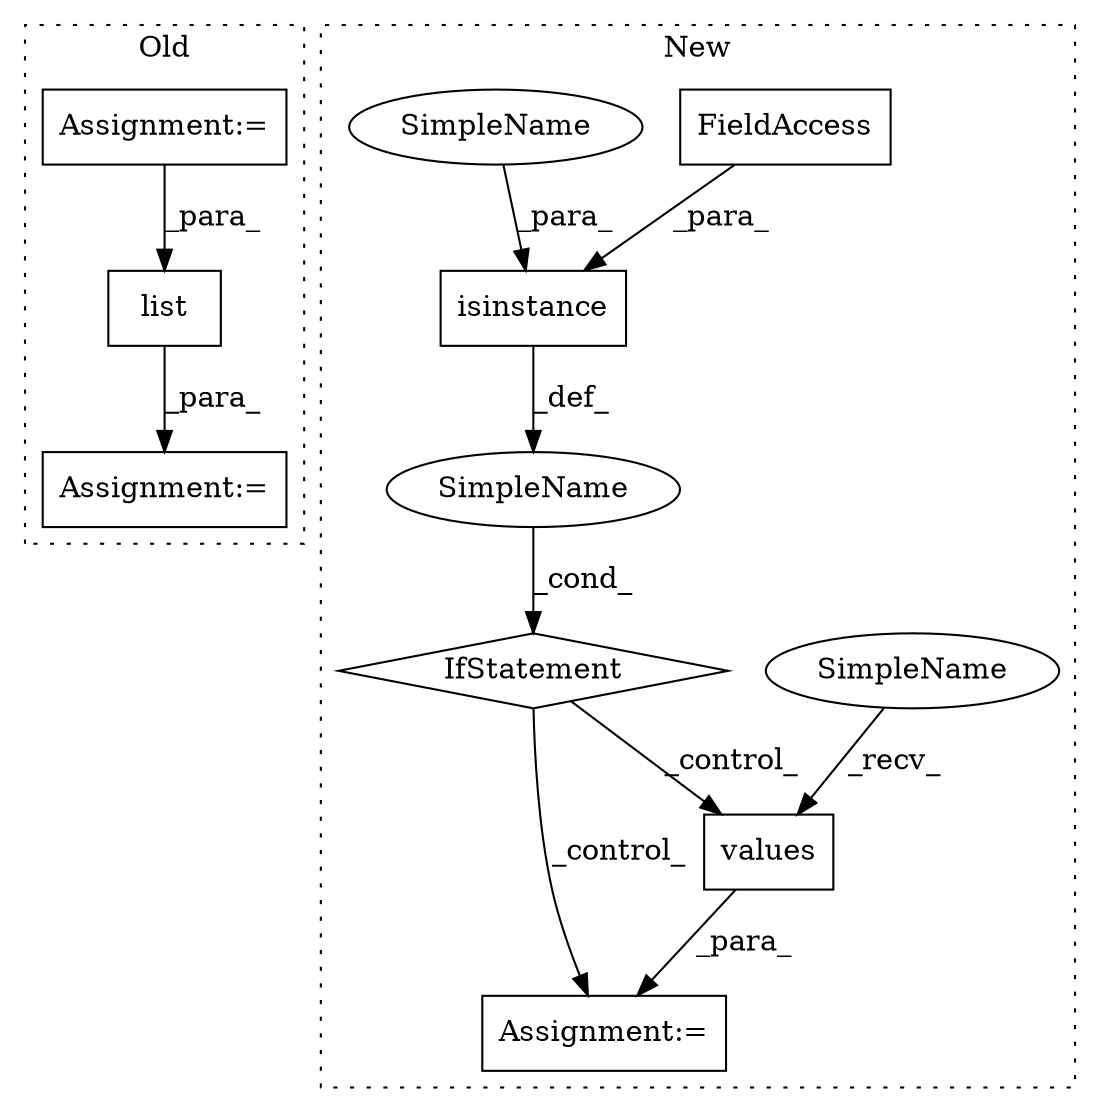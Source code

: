 digraph G {
subgraph cluster0 {
1 [label="list" a="32" s="13134,13149" l="5,1" shape="box"];
3 [label="Assignment:=" a="7" s="13119" l="1" shape="box"];
9 [label="Assignment:=" a="7" s="12661" l="3" shape="box"];
label = "Old";
style="dotted";
}
subgraph cluster1 {
2 [label="values" a="32" s="13178" l="8" shape="box"];
4 [label="Assignment:=" a="7" s="13160" l="1" shape="box"];
5 [label="SimpleName" a="42" s="" l="" shape="ellipse"];
6 [label="IfStatement" a="25" s="13083,13110" l="4,2" shape="diamond"];
7 [label="isinstance" a="32" s="13087,13109" l="11,1" shape="box"];
8 [label="FieldAccess" a="22" s="13105" l="4" shape="box"];
10 [label="SimpleName" a="42" s="13171" l="6" shape="ellipse"];
11 [label="SimpleName" a="42" s="13098" l="6" shape="ellipse"];
label = "New";
style="dotted";
}
1 -> 3 [label="_para_"];
2 -> 4 [label="_para_"];
5 -> 6 [label="_cond_"];
6 -> 2 [label="_control_"];
6 -> 4 [label="_control_"];
7 -> 5 [label="_def_"];
8 -> 7 [label="_para_"];
9 -> 1 [label="_para_"];
10 -> 2 [label="_recv_"];
11 -> 7 [label="_para_"];
}